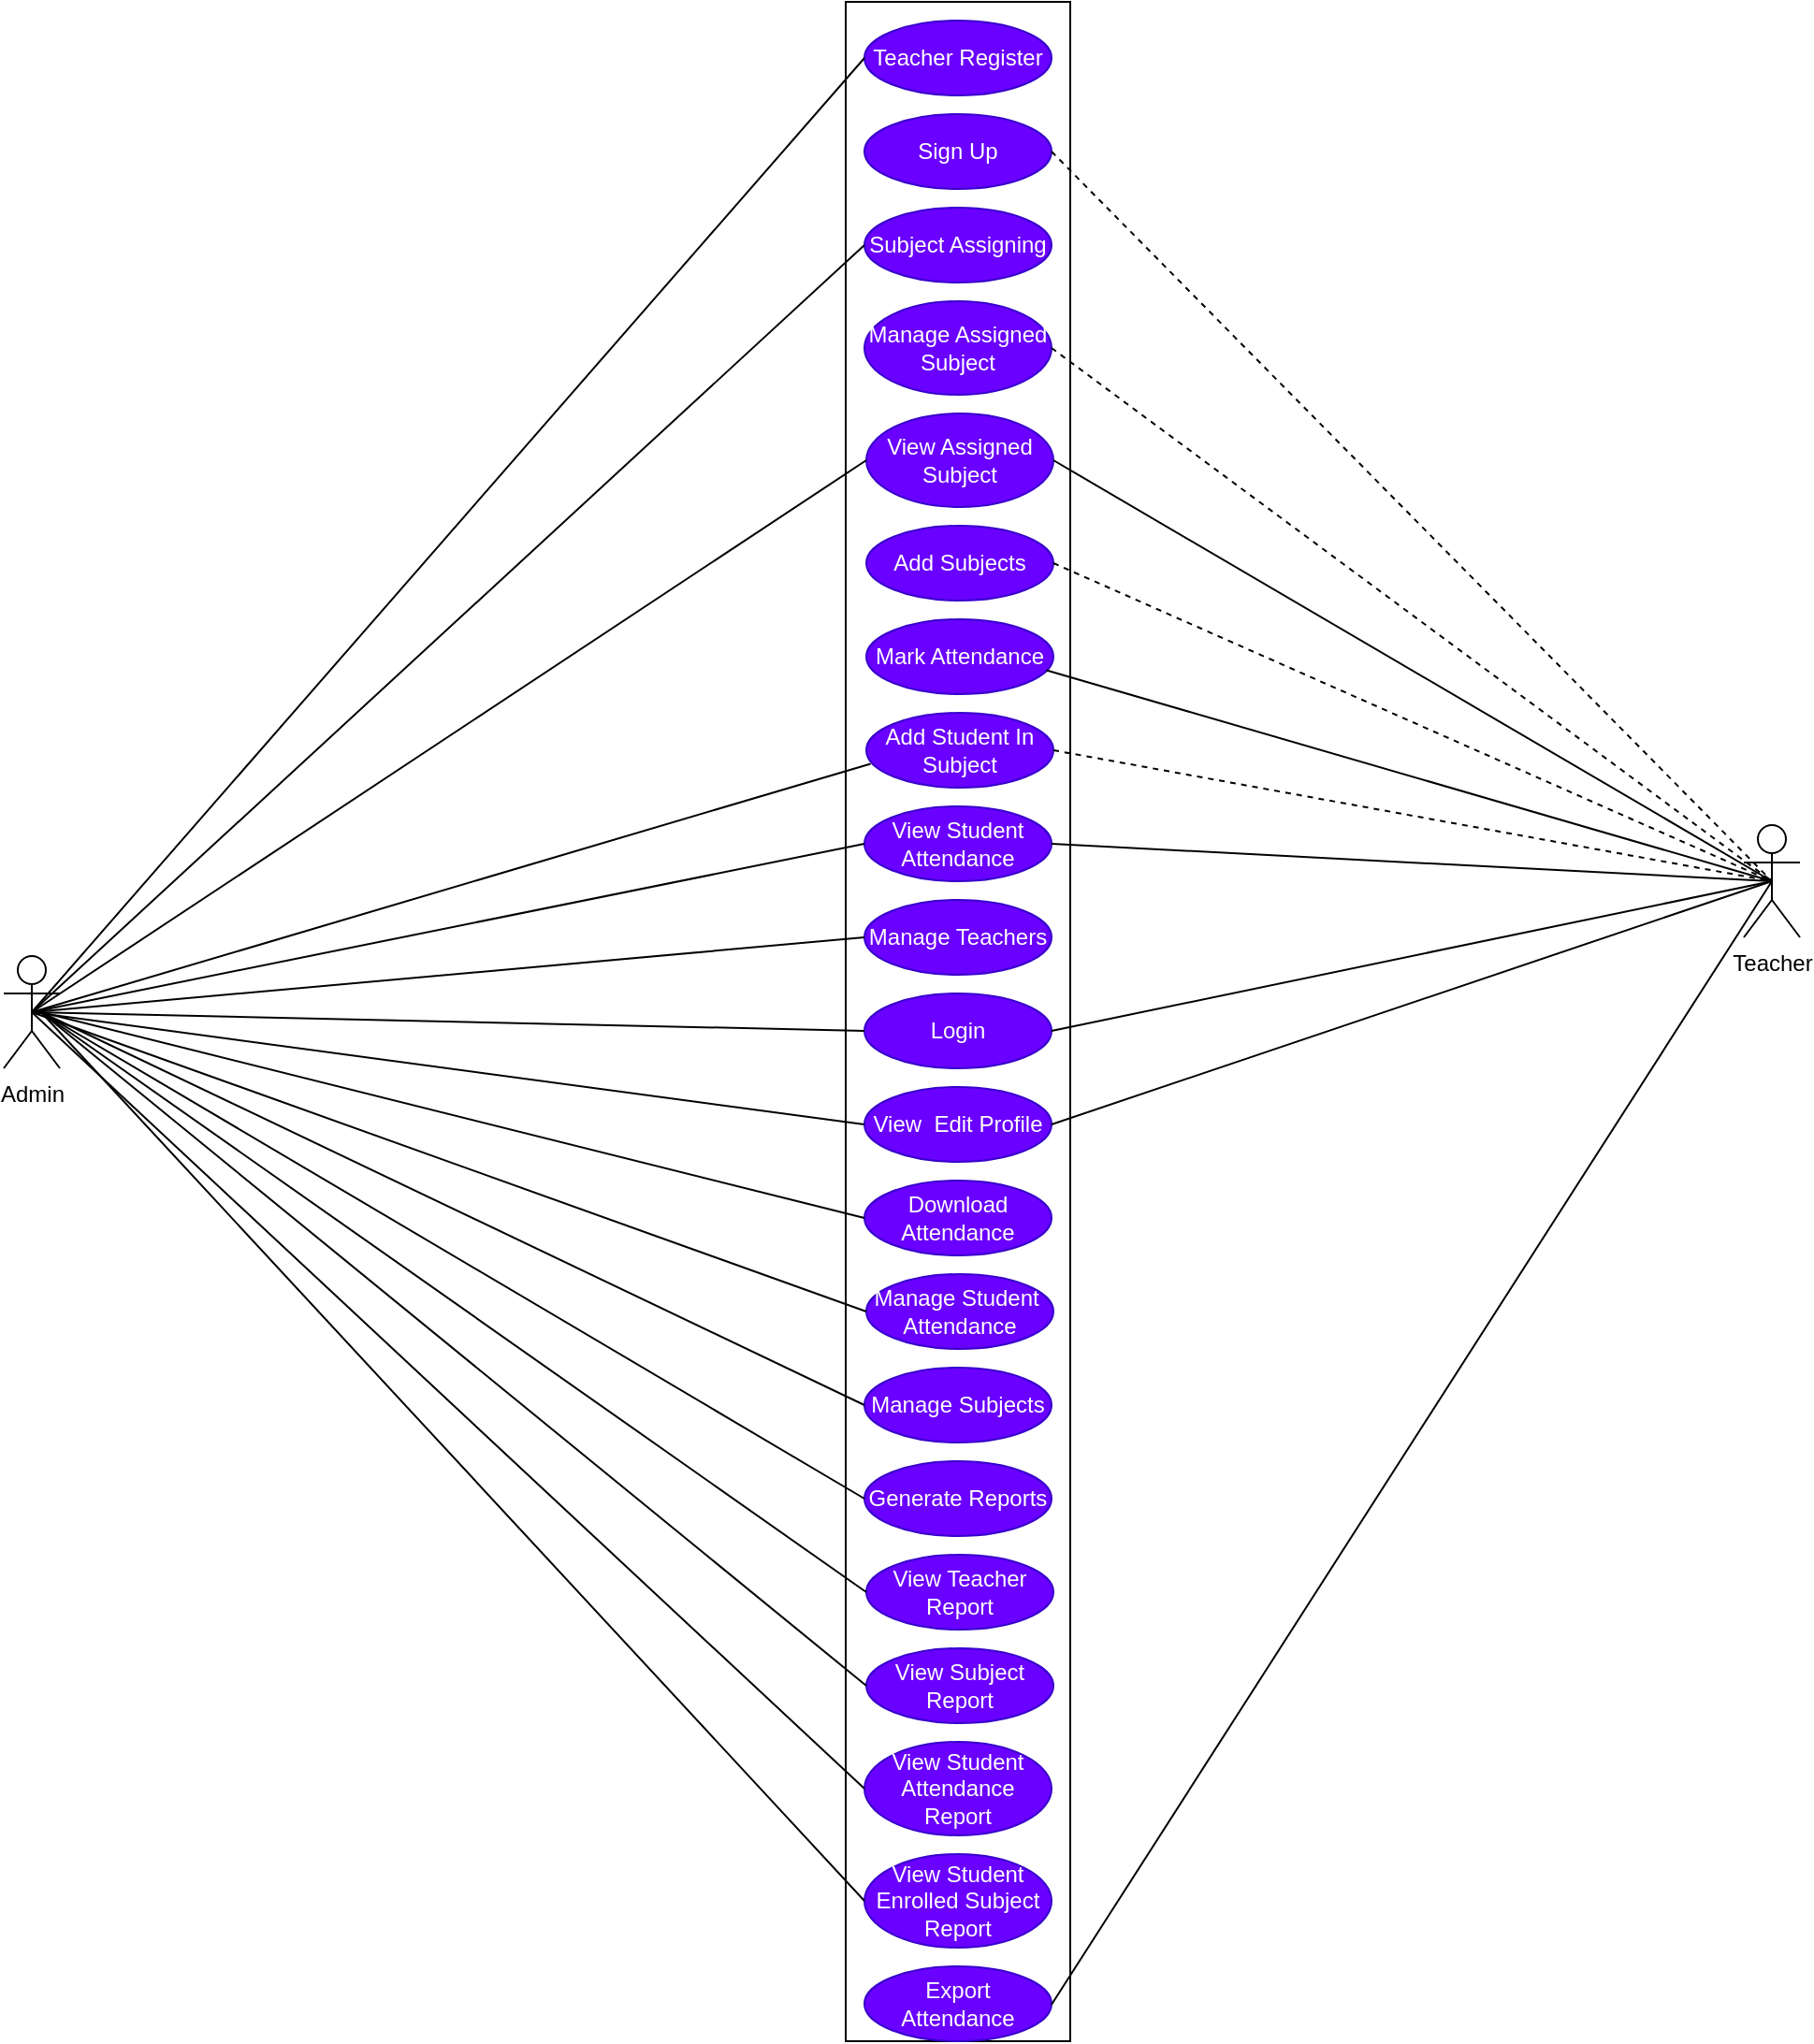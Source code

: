 <mxfile version="24.5.4" type="device">
  <diagram name="Page-1" id="sx6Yvasah6wM74hzw9el">
    <mxGraphModel dx="1964" dy="1715" grid="1" gridSize="10" guides="1" tooltips="1" connect="1" arrows="1" fold="1" page="1" pageScale="1" pageWidth="850" pageHeight="1100" math="0" shadow="0">
      <root>
        <mxCell id="0" />
        <mxCell id="1" parent="0" />
        <mxCell id="n9Ssv4qBAPAuojuyAbTN-2" value="" style="rounded=0;whiteSpace=wrap;html=1;" parent="1" vertex="1">
          <mxGeometry x="260" y="-30" width="120" height="1090" as="geometry" />
        </mxCell>
        <mxCell id="n9Ssv4qBAPAuojuyAbTN-10" value="Teacher Register" style="ellipse;whiteSpace=wrap;html=1;align=center;newEdgeStyle={&quot;edgeStyle&quot;:&quot;entityRelationEdgeStyle&quot;,&quot;startArrow&quot;:&quot;none&quot;,&quot;endArrow&quot;:&quot;none&quot;,&quot;segment&quot;:10,&quot;curved&quot;:1,&quot;sourcePerimeterSpacing&quot;:0,&quot;targetPerimeterSpacing&quot;:0};treeFolding=1;treeMoving=1;fillColor=#6a00ff;fontColor=#ffffff;strokeColor=#3700CC;" parent="1" vertex="1">
          <mxGeometry x="270" y="-20" width="100" height="40" as="geometry" />
        </mxCell>
        <mxCell id="n9Ssv4qBAPAuojuyAbTN-11" value="Subject Assigning" style="ellipse;whiteSpace=wrap;html=1;align=center;newEdgeStyle={&quot;edgeStyle&quot;:&quot;entityRelationEdgeStyle&quot;,&quot;startArrow&quot;:&quot;none&quot;,&quot;endArrow&quot;:&quot;none&quot;,&quot;segment&quot;:10,&quot;curved&quot;:1,&quot;sourcePerimeterSpacing&quot;:0,&quot;targetPerimeterSpacing&quot;:0};treeFolding=1;treeMoving=1;fillColor=#6a00ff;fontColor=#ffffff;strokeColor=#3700CC;" parent="1" vertex="1">
          <mxGeometry x="270" y="80" width="100" height="40" as="geometry" />
        </mxCell>
        <mxCell id="n9Ssv4qBAPAuojuyAbTN-12" value="Add Student In Subject" style="ellipse;whiteSpace=wrap;html=1;align=center;newEdgeStyle={&quot;edgeStyle&quot;:&quot;entityRelationEdgeStyle&quot;,&quot;startArrow&quot;:&quot;none&quot;,&quot;endArrow&quot;:&quot;none&quot;,&quot;segment&quot;:10,&quot;curved&quot;:1,&quot;sourcePerimeterSpacing&quot;:0,&quot;targetPerimeterSpacing&quot;:0};treeFolding=1;treeMoving=1;fillColor=#6a00ff;fontColor=#ffffff;strokeColor=#3700CC;" parent="1" vertex="1">
          <mxGeometry x="271" y="350" width="100" height="40" as="geometry" />
        </mxCell>
        <mxCell id="n9Ssv4qBAPAuojuyAbTN-14" value="View Student Attendance" style="ellipse;whiteSpace=wrap;html=1;align=center;newEdgeStyle={&quot;edgeStyle&quot;:&quot;entityRelationEdgeStyle&quot;,&quot;startArrow&quot;:&quot;none&quot;,&quot;endArrow&quot;:&quot;none&quot;,&quot;segment&quot;:10,&quot;curved&quot;:1,&quot;sourcePerimeterSpacing&quot;:0,&quot;targetPerimeterSpacing&quot;:0};treeFolding=1;treeMoving=1;fillColor=#6a00ff;fontColor=#ffffff;strokeColor=#3700CC;" parent="1" vertex="1">
          <mxGeometry x="270" y="400" width="100" height="40" as="geometry" />
        </mxCell>
        <mxCell id="n9Ssv4qBAPAuojuyAbTN-16" value="Manage Teachers" style="ellipse;whiteSpace=wrap;html=1;align=center;newEdgeStyle={&quot;edgeStyle&quot;:&quot;entityRelationEdgeStyle&quot;,&quot;startArrow&quot;:&quot;none&quot;,&quot;endArrow&quot;:&quot;none&quot;,&quot;segment&quot;:10,&quot;curved&quot;:1,&quot;sourcePerimeterSpacing&quot;:0,&quot;targetPerimeterSpacing&quot;:0};treeFolding=1;treeMoving=1;fillColor=#6a00ff;fontColor=#ffffff;strokeColor=#3700CC;" parent="1" vertex="1">
          <mxGeometry x="270" y="450" width="100" height="40" as="geometry" />
        </mxCell>
        <mxCell id="n9Ssv4qBAPAuojuyAbTN-17" value="Login" style="ellipse;whiteSpace=wrap;html=1;align=center;newEdgeStyle={&quot;edgeStyle&quot;:&quot;entityRelationEdgeStyle&quot;,&quot;startArrow&quot;:&quot;none&quot;,&quot;endArrow&quot;:&quot;none&quot;,&quot;segment&quot;:10,&quot;curved&quot;:1,&quot;sourcePerimeterSpacing&quot;:0,&quot;targetPerimeterSpacing&quot;:0};treeFolding=1;treeMoving=1;fillColor=#6a00ff;fontColor=#ffffff;strokeColor=#3700CC;" parent="1" vertex="1">
          <mxGeometry x="270" y="500" width="100" height="40" as="geometry" />
        </mxCell>
        <mxCell id="n9Ssv4qBAPAuojuyAbTN-18" value="View&amp;nbsp; Edit Profile" style="ellipse;whiteSpace=wrap;html=1;align=center;newEdgeStyle={&quot;edgeStyle&quot;:&quot;entityRelationEdgeStyle&quot;,&quot;startArrow&quot;:&quot;none&quot;,&quot;endArrow&quot;:&quot;none&quot;,&quot;segment&quot;:10,&quot;curved&quot;:1,&quot;sourcePerimeterSpacing&quot;:0,&quot;targetPerimeterSpacing&quot;:0};treeFolding=1;treeMoving=1;fillColor=#6a00ff;fontColor=#ffffff;strokeColor=#3700CC;" parent="1" vertex="1">
          <mxGeometry x="270" y="550" width="100" height="40" as="geometry" />
        </mxCell>
        <mxCell id="n9Ssv4qBAPAuojuyAbTN-20" value="Manage Student&amp;nbsp; Attendance" style="ellipse;whiteSpace=wrap;html=1;align=center;newEdgeStyle={&quot;edgeStyle&quot;:&quot;entityRelationEdgeStyle&quot;,&quot;startArrow&quot;:&quot;none&quot;,&quot;endArrow&quot;:&quot;none&quot;,&quot;segment&quot;:10,&quot;curved&quot;:1,&quot;sourcePerimeterSpacing&quot;:0,&quot;targetPerimeterSpacing&quot;:0};treeFolding=1;treeMoving=1;fillColor=#6a00ff;fontColor=#ffffff;strokeColor=#3700CC;" parent="1" vertex="1">
          <mxGeometry x="271" y="650" width="100" height="40" as="geometry" />
        </mxCell>
        <mxCell id="n9Ssv4qBAPAuojuyAbTN-21" value="Manage Subjects" style="ellipse;whiteSpace=wrap;html=1;align=center;newEdgeStyle={&quot;edgeStyle&quot;:&quot;entityRelationEdgeStyle&quot;,&quot;startArrow&quot;:&quot;none&quot;,&quot;endArrow&quot;:&quot;none&quot;,&quot;segment&quot;:10,&quot;curved&quot;:1,&quot;sourcePerimeterSpacing&quot;:0,&quot;targetPerimeterSpacing&quot;:0};treeFolding=1;treeMoving=1;fillColor=#6a00ff;fontColor=#ffffff;strokeColor=#3700CC;" parent="1" vertex="1">
          <mxGeometry x="270" y="700" width="100" height="40" as="geometry" />
        </mxCell>
        <mxCell id="n9Ssv4qBAPAuojuyAbTN-22" value="Generate Reports" style="ellipse;whiteSpace=wrap;html=1;align=center;newEdgeStyle={&quot;edgeStyle&quot;:&quot;entityRelationEdgeStyle&quot;,&quot;startArrow&quot;:&quot;none&quot;,&quot;endArrow&quot;:&quot;none&quot;,&quot;segment&quot;:10,&quot;curved&quot;:1,&quot;sourcePerimeterSpacing&quot;:0,&quot;targetPerimeterSpacing&quot;:0};treeFolding=1;treeMoving=1;fillColor=#6a00ff;fontColor=#ffffff;strokeColor=#3700CC;" parent="1" vertex="1">
          <mxGeometry x="270" y="750" width="100" height="40" as="geometry" />
        </mxCell>
        <mxCell id="n9Ssv4qBAPAuojuyAbTN-23" value="View Teacher Report" style="ellipse;whiteSpace=wrap;html=1;align=center;newEdgeStyle={&quot;edgeStyle&quot;:&quot;entityRelationEdgeStyle&quot;,&quot;startArrow&quot;:&quot;none&quot;,&quot;endArrow&quot;:&quot;none&quot;,&quot;segment&quot;:10,&quot;curved&quot;:1,&quot;sourcePerimeterSpacing&quot;:0,&quot;targetPerimeterSpacing&quot;:0};treeFolding=1;treeMoving=1;fillColor=#6a00ff;fontColor=#ffffff;strokeColor=#3700CC;" parent="1" vertex="1">
          <mxGeometry x="271" y="800" width="100" height="40" as="geometry" />
        </mxCell>
        <mxCell id="n9Ssv4qBAPAuojuyAbTN-24" value="View Subject Report" style="ellipse;whiteSpace=wrap;html=1;align=center;newEdgeStyle={&quot;edgeStyle&quot;:&quot;entityRelationEdgeStyle&quot;,&quot;startArrow&quot;:&quot;none&quot;,&quot;endArrow&quot;:&quot;none&quot;,&quot;segment&quot;:10,&quot;curved&quot;:1,&quot;sourcePerimeterSpacing&quot;:0,&quot;targetPerimeterSpacing&quot;:0};treeFolding=1;treeMoving=1;fillColor=#6a00ff;fontColor=#ffffff;strokeColor=#3700CC;" parent="1" vertex="1">
          <mxGeometry x="271" y="850" width="100" height="40" as="geometry" />
        </mxCell>
        <mxCell id="n9Ssv4qBAPAuojuyAbTN-25" value="View Student Attendance Report" style="ellipse;whiteSpace=wrap;html=1;align=center;newEdgeStyle={&quot;edgeStyle&quot;:&quot;entityRelationEdgeStyle&quot;,&quot;startArrow&quot;:&quot;none&quot;,&quot;endArrow&quot;:&quot;none&quot;,&quot;segment&quot;:10,&quot;curved&quot;:1,&quot;sourcePerimeterSpacing&quot;:0,&quot;targetPerimeterSpacing&quot;:0};treeFolding=1;treeMoving=1;fillColor=#6a00ff;fontColor=#ffffff;strokeColor=#3700CC;" parent="1" vertex="1">
          <mxGeometry x="270" y="900" width="100" height="50" as="geometry" />
        </mxCell>
        <mxCell id="n9Ssv4qBAPAuojuyAbTN-28" value="View Student Enrolled Subject Report" style="ellipse;whiteSpace=wrap;html=1;align=center;newEdgeStyle={&quot;edgeStyle&quot;:&quot;entityRelationEdgeStyle&quot;,&quot;startArrow&quot;:&quot;none&quot;,&quot;endArrow&quot;:&quot;none&quot;,&quot;segment&quot;:10,&quot;curved&quot;:1,&quot;sourcePerimeterSpacing&quot;:0,&quot;targetPerimeterSpacing&quot;:0};treeFolding=1;treeMoving=1;fillColor=#6a00ff;fontColor=#ffffff;strokeColor=#3700CC;" parent="1" vertex="1">
          <mxGeometry x="270" y="960" width="100" height="50" as="geometry" />
        </mxCell>
        <mxCell id="n9Ssv4qBAPAuojuyAbTN-29" value="Admin" style="shape=umlActor;verticalLabelPosition=bottom;verticalAlign=top;html=1;outlineConnect=0;" parent="1" vertex="1">
          <mxGeometry x="-190" y="480" width="30" height="60" as="geometry" />
        </mxCell>
        <mxCell id="n9Ssv4qBAPAuojuyAbTN-32" value="" style="endArrow=none;html=1;rounded=0;exitX=0.5;exitY=0.5;exitDx=0;exitDy=0;exitPerimeter=0;entryX=0;entryY=0.5;entryDx=0;entryDy=0;" parent="1" source="n9Ssv4qBAPAuojuyAbTN-29" target="n9Ssv4qBAPAuojuyAbTN-10" edge="1">
          <mxGeometry width="50" height="50" relative="1" as="geometry">
            <mxPoint x="-170" y="510" as="sourcePoint" />
            <mxPoint x="270" y="170" as="targetPoint" />
          </mxGeometry>
        </mxCell>
        <mxCell id="n9Ssv4qBAPAuojuyAbTN-33" value="" style="endArrow=none;html=1;rounded=0;exitX=0.5;exitY=0.5;exitDx=0;exitDy=0;exitPerimeter=0;entryX=0;entryY=0.5;entryDx=0;entryDy=0;" parent="1" source="n9Ssv4qBAPAuojuyAbTN-29" target="n9Ssv4qBAPAuojuyAbTN-11" edge="1">
          <mxGeometry width="50" height="50" relative="1" as="geometry">
            <mxPoint x="-165" y="520" as="sourcePoint" />
            <mxPoint x="280" y="180" as="targetPoint" />
          </mxGeometry>
        </mxCell>
        <mxCell id="n9Ssv4qBAPAuojuyAbTN-34" value="" style="endArrow=none;html=1;rounded=0;entryX=0.023;entryY=0.681;entryDx=0;entryDy=0;entryPerimeter=0;" parent="1" target="n9Ssv4qBAPAuojuyAbTN-12" edge="1">
          <mxGeometry width="50" height="50" relative="1" as="geometry">
            <mxPoint x="-175" y="510" as="sourcePoint" />
            <mxPoint x="280" y="230" as="targetPoint" />
          </mxGeometry>
        </mxCell>
        <mxCell id="n9Ssv4qBAPAuojuyAbTN-36" value="" style="endArrow=none;html=1;rounded=0;entryX=0;entryY=0.5;entryDx=0;entryDy=0;exitX=0.5;exitY=0.5;exitDx=0;exitDy=0;exitPerimeter=0;" parent="1" source="n9Ssv4qBAPAuojuyAbTN-29" target="n9Ssv4qBAPAuojuyAbTN-14" edge="1">
          <mxGeometry width="50" height="50" relative="1" as="geometry">
            <mxPoint x="-150" y="523" as="sourcePoint" />
            <mxPoint x="280" y="330" as="targetPoint" />
          </mxGeometry>
        </mxCell>
        <mxCell id="n9Ssv4qBAPAuojuyAbTN-37" value="" style="endArrow=none;html=1;rounded=0;entryX=0;entryY=0.5;entryDx=0;entryDy=0;exitX=0.5;exitY=0.5;exitDx=0;exitDy=0;exitPerimeter=0;" parent="1" source="n9Ssv4qBAPAuojuyAbTN-29" target="n9Ssv4qBAPAuojuyAbTN-16" edge="1">
          <mxGeometry width="50" height="50" relative="1" as="geometry">
            <mxPoint x="-140" y="533" as="sourcePoint" />
            <mxPoint x="280" y="380" as="targetPoint" />
          </mxGeometry>
        </mxCell>
        <mxCell id="n9Ssv4qBAPAuojuyAbTN-38" value="Download Attendance" style="ellipse;whiteSpace=wrap;html=1;align=center;newEdgeStyle={&quot;edgeStyle&quot;:&quot;entityRelationEdgeStyle&quot;,&quot;startArrow&quot;:&quot;none&quot;,&quot;endArrow&quot;:&quot;none&quot;,&quot;segment&quot;:10,&quot;curved&quot;:1,&quot;sourcePerimeterSpacing&quot;:0,&quot;targetPerimeterSpacing&quot;:0};treeFolding=1;treeMoving=1;fillColor=#6a00ff;fontColor=#ffffff;strokeColor=#3700CC;" parent="1" vertex="1">
          <mxGeometry x="270" y="600" width="100" height="40" as="geometry" />
        </mxCell>
        <mxCell id="n9Ssv4qBAPAuojuyAbTN-39" value="" style="endArrow=none;html=1;rounded=0;entryX=0;entryY=0.5;entryDx=0;entryDy=0;exitX=0.5;exitY=0.5;exitDx=0;exitDy=0;exitPerimeter=0;" parent="1" source="n9Ssv4qBAPAuojuyAbTN-29" target="n9Ssv4qBAPAuojuyAbTN-17" edge="1">
          <mxGeometry width="50" height="50" relative="1" as="geometry">
            <mxPoint x="-130" y="543" as="sourcePoint" />
            <mxPoint x="280" y="480" as="targetPoint" />
          </mxGeometry>
        </mxCell>
        <mxCell id="n9Ssv4qBAPAuojuyAbTN-40" value="" style="endArrow=none;html=1;rounded=0;entryX=0;entryY=0.5;entryDx=0;entryDy=0;exitX=0.5;exitY=0.5;exitDx=0;exitDy=0;exitPerimeter=0;" parent="1" source="n9Ssv4qBAPAuojuyAbTN-29" target="n9Ssv4qBAPAuojuyAbTN-18" edge="1">
          <mxGeometry width="50" height="50" relative="1" as="geometry">
            <mxPoint x="-120" y="553" as="sourcePoint" />
            <mxPoint x="280" y="530" as="targetPoint" />
          </mxGeometry>
        </mxCell>
        <mxCell id="n9Ssv4qBAPAuojuyAbTN-41" value="" style="endArrow=none;html=1;rounded=0;entryX=0;entryY=0.5;entryDx=0;entryDy=0;exitX=0.5;exitY=0.5;exitDx=0;exitDy=0;exitPerimeter=0;" parent="1" source="n9Ssv4qBAPAuojuyAbTN-29" target="n9Ssv4qBAPAuojuyAbTN-20" edge="1">
          <mxGeometry width="50" height="50" relative="1" as="geometry">
            <mxPoint x="-110" y="563" as="sourcePoint" />
            <mxPoint x="280" y="580" as="targetPoint" />
          </mxGeometry>
        </mxCell>
        <mxCell id="n9Ssv4qBAPAuojuyAbTN-42" value="" style="endArrow=none;html=1;rounded=0;entryX=0;entryY=0.5;entryDx=0;entryDy=0;" parent="1" target="n9Ssv4qBAPAuojuyAbTN-21" edge="1">
          <mxGeometry width="50" height="50" relative="1" as="geometry">
            <mxPoint x="-170" y="510" as="sourcePoint" />
            <mxPoint x="281" y="680" as="targetPoint" />
          </mxGeometry>
        </mxCell>
        <mxCell id="n9Ssv4qBAPAuojuyAbTN-43" value="" style="endArrow=none;html=1;rounded=0;entryX=0;entryY=0.5;entryDx=0;entryDy=0;" parent="1" target="n9Ssv4qBAPAuojuyAbTN-22" edge="1">
          <mxGeometry width="50" height="50" relative="1" as="geometry">
            <mxPoint x="-170" y="510" as="sourcePoint" />
            <mxPoint x="280" y="730" as="targetPoint" />
          </mxGeometry>
        </mxCell>
        <mxCell id="n9Ssv4qBAPAuojuyAbTN-44" value="" style="endArrow=none;html=1;rounded=0;entryX=0;entryY=0.5;entryDx=0;entryDy=0;" parent="1" target="n9Ssv4qBAPAuojuyAbTN-23" edge="1">
          <mxGeometry width="50" height="50" relative="1" as="geometry">
            <mxPoint x="-170" y="510" as="sourcePoint" />
            <mxPoint x="280" y="780" as="targetPoint" />
          </mxGeometry>
        </mxCell>
        <mxCell id="n9Ssv4qBAPAuojuyAbTN-45" value="" style="endArrow=none;html=1;rounded=0;entryX=0;entryY=0.5;entryDx=0;entryDy=0;" parent="1" target="n9Ssv4qBAPAuojuyAbTN-24" edge="1">
          <mxGeometry width="50" height="50" relative="1" as="geometry">
            <mxPoint x="-170" y="510" as="sourcePoint" />
            <mxPoint x="281" y="830" as="targetPoint" />
          </mxGeometry>
        </mxCell>
        <mxCell id="n9Ssv4qBAPAuojuyAbTN-46" value="" style="endArrow=none;html=1;rounded=0;entryX=0;entryY=0.5;entryDx=0;entryDy=0;exitX=0.5;exitY=0.5;exitDx=0;exitDy=0;exitPerimeter=0;" parent="1" source="n9Ssv4qBAPAuojuyAbTN-29" target="n9Ssv4qBAPAuojuyAbTN-25" edge="1">
          <mxGeometry width="50" height="50" relative="1" as="geometry">
            <mxPoint x="-60" y="613" as="sourcePoint" />
            <mxPoint x="281" y="880" as="targetPoint" />
          </mxGeometry>
        </mxCell>
        <mxCell id="n9Ssv4qBAPAuojuyAbTN-47" value="" style="endArrow=none;html=1;rounded=0;entryX=0;entryY=0.5;entryDx=0;entryDy=0;" parent="1" target="n9Ssv4qBAPAuojuyAbTN-28" edge="1">
          <mxGeometry width="50" height="50" relative="1" as="geometry">
            <mxPoint x="-170" y="510" as="sourcePoint" />
            <mxPoint x="280" y="935" as="targetPoint" />
          </mxGeometry>
        </mxCell>
        <mxCell id="n9Ssv4qBAPAuojuyAbTN-48" value="" style="endArrow=none;html=1;rounded=0;entryX=0;entryY=0.5;entryDx=0;entryDy=0;" parent="1" target="n9Ssv4qBAPAuojuyAbTN-38" edge="1">
          <mxGeometry width="50" height="50" relative="1" as="geometry">
            <mxPoint x="-170" y="510" as="sourcePoint" />
            <mxPoint x="280" y="995" as="targetPoint" />
          </mxGeometry>
        </mxCell>
        <mxCell id="KuhXKOXsQ838H7MbzQij-1" value="Sign Up" style="ellipse;whiteSpace=wrap;html=1;align=center;newEdgeStyle={&quot;edgeStyle&quot;:&quot;entityRelationEdgeStyle&quot;,&quot;startArrow&quot;:&quot;none&quot;,&quot;endArrow&quot;:&quot;none&quot;,&quot;segment&quot;:10,&quot;curved&quot;:1,&quot;sourcePerimeterSpacing&quot;:0,&quot;targetPerimeterSpacing&quot;:0};treeFolding=1;treeMoving=1;fillColor=#6a00ff;fontColor=#ffffff;strokeColor=#3700CC;" parent="1" vertex="1">
          <mxGeometry x="270" y="30" width="100" height="40" as="geometry" />
        </mxCell>
        <mxCell id="KuhXKOXsQ838H7MbzQij-2" value="Add Subjects" style="ellipse;whiteSpace=wrap;html=1;align=center;newEdgeStyle={&quot;edgeStyle&quot;:&quot;entityRelationEdgeStyle&quot;,&quot;startArrow&quot;:&quot;none&quot;,&quot;endArrow&quot;:&quot;none&quot;,&quot;segment&quot;:10,&quot;curved&quot;:1,&quot;sourcePerimeterSpacing&quot;:0,&quot;targetPerimeterSpacing&quot;:0};treeFolding=1;treeMoving=1;fillColor=#6a00ff;fontColor=#ffffff;strokeColor=#3700CC;" parent="1" vertex="1">
          <mxGeometry x="271" y="250" width="100" height="40" as="geometry" />
        </mxCell>
        <mxCell id="KuhXKOXsQ838H7MbzQij-3" value="Mark Attendance" style="ellipse;whiteSpace=wrap;html=1;align=center;newEdgeStyle={&quot;edgeStyle&quot;:&quot;entityRelationEdgeStyle&quot;,&quot;startArrow&quot;:&quot;none&quot;,&quot;endArrow&quot;:&quot;none&quot;,&quot;segment&quot;:10,&quot;curved&quot;:1,&quot;sourcePerimeterSpacing&quot;:0,&quot;targetPerimeterSpacing&quot;:0};treeFolding=1;treeMoving=1;fillColor=#6a00ff;fontColor=#ffffff;strokeColor=#3700CC;" parent="1" vertex="1">
          <mxGeometry x="271" y="300" width="100" height="40" as="geometry" />
        </mxCell>
        <mxCell id="KuhXKOXsQ838H7MbzQij-4" value="Export Attendance" style="ellipse;whiteSpace=wrap;html=1;align=center;newEdgeStyle={&quot;edgeStyle&quot;:&quot;entityRelationEdgeStyle&quot;,&quot;startArrow&quot;:&quot;none&quot;,&quot;endArrow&quot;:&quot;none&quot;,&quot;segment&quot;:10,&quot;curved&quot;:1,&quot;sourcePerimeterSpacing&quot;:0,&quot;targetPerimeterSpacing&quot;:0};treeFolding=1;treeMoving=1;fillColor=#6a00ff;fontColor=#ffffff;strokeColor=#3700CC;" parent="1" vertex="1">
          <mxGeometry x="270" y="1020" width="100" height="40" as="geometry" />
        </mxCell>
        <mxCell id="KuhXKOXsQ838H7MbzQij-5" value="Manage Assigned Subject" style="ellipse;whiteSpace=wrap;html=1;align=center;newEdgeStyle={&quot;edgeStyle&quot;:&quot;entityRelationEdgeStyle&quot;,&quot;startArrow&quot;:&quot;none&quot;,&quot;endArrow&quot;:&quot;none&quot;,&quot;segment&quot;:10,&quot;curved&quot;:1,&quot;sourcePerimeterSpacing&quot;:0,&quot;targetPerimeterSpacing&quot;:0};treeFolding=1;treeMoving=1;fillColor=#6a00ff;fontColor=#ffffff;strokeColor=#3700CC;" parent="1" vertex="1">
          <mxGeometry x="270" y="130" width="100" height="50" as="geometry" />
        </mxCell>
        <mxCell id="KuhXKOXsQ838H7MbzQij-7" value="View Assigned Subject" style="ellipse;whiteSpace=wrap;html=1;align=center;newEdgeStyle={&quot;edgeStyle&quot;:&quot;entityRelationEdgeStyle&quot;,&quot;startArrow&quot;:&quot;none&quot;,&quot;endArrow&quot;:&quot;none&quot;,&quot;segment&quot;:10,&quot;curved&quot;:1,&quot;sourcePerimeterSpacing&quot;:0,&quot;targetPerimeterSpacing&quot;:0};treeFolding=1;treeMoving=1;fillColor=#6a00ff;fontColor=#ffffff;strokeColor=#3700CC;" parent="1" vertex="1">
          <mxGeometry x="271" y="190" width="100" height="50" as="geometry" />
        </mxCell>
        <mxCell id="KuhXKOXsQ838H7MbzQij-8" value="Teacher" style="shape=umlActor;verticalLabelPosition=bottom;verticalAlign=top;html=1;outlineConnect=0;" parent="1" vertex="1">
          <mxGeometry x="740" y="410" width="30" height="60" as="geometry" />
        </mxCell>
        <mxCell id="KuhXKOXsQ838H7MbzQij-11" value="" style="endArrow=none;html=1;rounded=0;exitX=1;exitY=0.5;exitDx=0;exitDy=0;entryX=0.5;entryY=0.5;entryDx=0;entryDy=0;entryPerimeter=0;" parent="1" source="KuhXKOXsQ838H7MbzQij-7" target="KuhXKOXsQ838H7MbzQij-8" edge="1">
          <mxGeometry width="50" height="50" relative="1" as="geometry">
            <mxPoint x="550" y="360" as="sourcePoint" />
            <mxPoint x="600" y="310" as="targetPoint" />
          </mxGeometry>
        </mxCell>
        <mxCell id="KuhXKOXsQ838H7MbzQij-12" value="" style="endArrow=none;html=1;rounded=0;exitX=0.963;exitY=0.681;exitDx=0;exitDy=0;exitPerimeter=0;entryX=0.5;entryY=0.5;entryDx=0;entryDy=0;entryPerimeter=0;" parent="1" source="KuhXKOXsQ838H7MbzQij-3" target="KuhXKOXsQ838H7MbzQij-8" edge="1">
          <mxGeometry width="50" height="50" relative="1" as="geometry">
            <mxPoint x="370" y="272.5" as="sourcePoint" />
            <mxPoint x="599" y="367.5" as="targetPoint" />
          </mxGeometry>
        </mxCell>
        <mxCell id="KuhXKOXsQ838H7MbzQij-13" value="" style="endArrow=none;html=1;rounded=0;exitX=1;exitY=0.5;exitDx=0;exitDy=0;entryX=0.5;entryY=0.5;entryDx=0;entryDy=0;entryPerimeter=0;" parent="1" source="n9Ssv4qBAPAuojuyAbTN-14" target="KuhXKOXsQ838H7MbzQij-8" edge="1">
          <mxGeometry width="50" height="50" relative="1" as="geometry">
            <mxPoint x="410" y="380" as="sourcePoint" />
            <mxPoint x="642" y="420.5" as="targetPoint" />
          </mxGeometry>
        </mxCell>
        <mxCell id="KuhXKOXsQ838H7MbzQij-14" value="" style="endArrow=none;html=1;rounded=0;exitX=1;exitY=0.5;exitDx=0;exitDy=0;entryX=0.5;entryY=0.5;entryDx=0;entryDy=0;entryPerimeter=0;" parent="1" source="n9Ssv4qBAPAuojuyAbTN-17" target="KuhXKOXsQ838H7MbzQij-8" edge="1">
          <mxGeometry width="50" height="50" relative="1" as="geometry">
            <mxPoint x="380" y="430" as="sourcePoint" />
            <mxPoint x="652" y="430.5" as="targetPoint" />
          </mxGeometry>
        </mxCell>
        <mxCell id="KuhXKOXsQ838H7MbzQij-15" value="" style="endArrow=none;html=1;rounded=0;exitX=1;exitY=0.5;exitDx=0;exitDy=0;entryX=0.5;entryY=0.5;entryDx=0;entryDy=0;entryPerimeter=0;" parent="1" source="n9Ssv4qBAPAuojuyAbTN-18" target="KuhXKOXsQ838H7MbzQij-8" edge="1">
          <mxGeometry width="50" height="50" relative="1" as="geometry">
            <mxPoint x="380" y="530" as="sourcePoint" />
            <mxPoint x="662" y="440.5" as="targetPoint" />
          </mxGeometry>
        </mxCell>
        <mxCell id="KuhXKOXsQ838H7MbzQij-16" value="" style="endArrow=none;dashed=1;html=1;rounded=0;exitX=1;exitY=0.5;exitDx=0;exitDy=0;entryX=0.5;entryY=0.5;entryDx=0;entryDy=0;entryPerimeter=0;" parent="1" source="KuhXKOXsQ838H7MbzQij-2" target="KuhXKOXsQ838H7MbzQij-8" edge="1">
          <mxGeometry width="50" height="50" relative="1" as="geometry">
            <mxPoint x="650" y="390" as="sourcePoint" />
            <mxPoint x="700" y="340" as="targetPoint" />
          </mxGeometry>
        </mxCell>
        <mxCell id="KuhXKOXsQ838H7MbzQij-17" value="" style="endArrow=none;dashed=1;html=1;rounded=0;exitX=1;exitY=0.5;exitDx=0;exitDy=0;entryX=0.5;entryY=0.5;entryDx=0;entryDy=0;entryPerimeter=0;" parent="1" source="KuhXKOXsQ838H7MbzQij-1" target="KuhXKOXsQ838H7MbzQij-8" edge="1">
          <mxGeometry width="50" height="50" relative="1" as="geometry">
            <mxPoint x="381" y="280" as="sourcePoint" />
            <mxPoint x="710" y="350" as="targetPoint" />
          </mxGeometry>
        </mxCell>
        <mxCell id="KuhXKOXsQ838H7MbzQij-18" value="" style="endArrow=none;dashed=1;html=1;rounded=0;exitX=1;exitY=0.5;exitDx=0;exitDy=0;entryX=0.5;entryY=0.5;entryDx=0;entryDy=0;entryPerimeter=0;" parent="1" source="KuhXKOXsQ838H7MbzQij-5" target="KuhXKOXsQ838H7MbzQij-8" edge="1">
          <mxGeometry width="50" height="50" relative="1" as="geometry">
            <mxPoint x="380" y="60" as="sourcePoint" />
            <mxPoint x="720" y="360" as="targetPoint" />
          </mxGeometry>
        </mxCell>
        <mxCell id="KuhXKOXsQ838H7MbzQij-19" value="" style="endArrow=none;dashed=1;html=1;rounded=0;exitX=1;exitY=0.5;exitDx=0;exitDy=0;entryX=0.5;entryY=0.5;entryDx=0;entryDy=0;entryPerimeter=0;" parent="1" source="n9Ssv4qBAPAuojuyAbTN-12" target="KuhXKOXsQ838H7MbzQij-8" edge="1">
          <mxGeometry width="50" height="50" relative="1" as="geometry">
            <mxPoint x="381" y="280" as="sourcePoint" />
            <mxPoint x="710" y="350" as="targetPoint" />
          </mxGeometry>
        </mxCell>
        <mxCell id="KuhXKOXsQ838H7MbzQij-20" value="" style="endArrow=none;html=1;rounded=0;exitX=0.917;exitY=0.982;exitDx=0;exitDy=0;exitPerimeter=0;entryX=0.5;entryY=0.5;entryDx=0;entryDy=0;entryPerimeter=0;" parent="1" source="n9Ssv4qBAPAuojuyAbTN-2" target="KuhXKOXsQ838H7MbzQij-8" edge="1">
          <mxGeometry width="50" height="50" relative="1" as="geometry">
            <mxPoint x="380" y="580" as="sourcePoint" />
            <mxPoint x="750" y="440" as="targetPoint" />
          </mxGeometry>
        </mxCell>
        <mxCell id="KuhXKOXsQ838H7MbzQij-23" value="" style="endArrow=none;html=1;rounded=0;entryX=0;entryY=0.5;entryDx=0;entryDy=0;exitX=0.5;exitY=0.5;exitDx=0;exitDy=0;exitPerimeter=0;" parent="1" source="n9Ssv4qBAPAuojuyAbTN-29" target="KuhXKOXsQ838H7MbzQij-7" edge="1">
          <mxGeometry width="50" height="50" relative="1" as="geometry">
            <mxPoint x="-165" y="520" as="sourcePoint" />
            <mxPoint x="283" y="387" as="targetPoint" />
          </mxGeometry>
        </mxCell>
      </root>
    </mxGraphModel>
  </diagram>
</mxfile>
